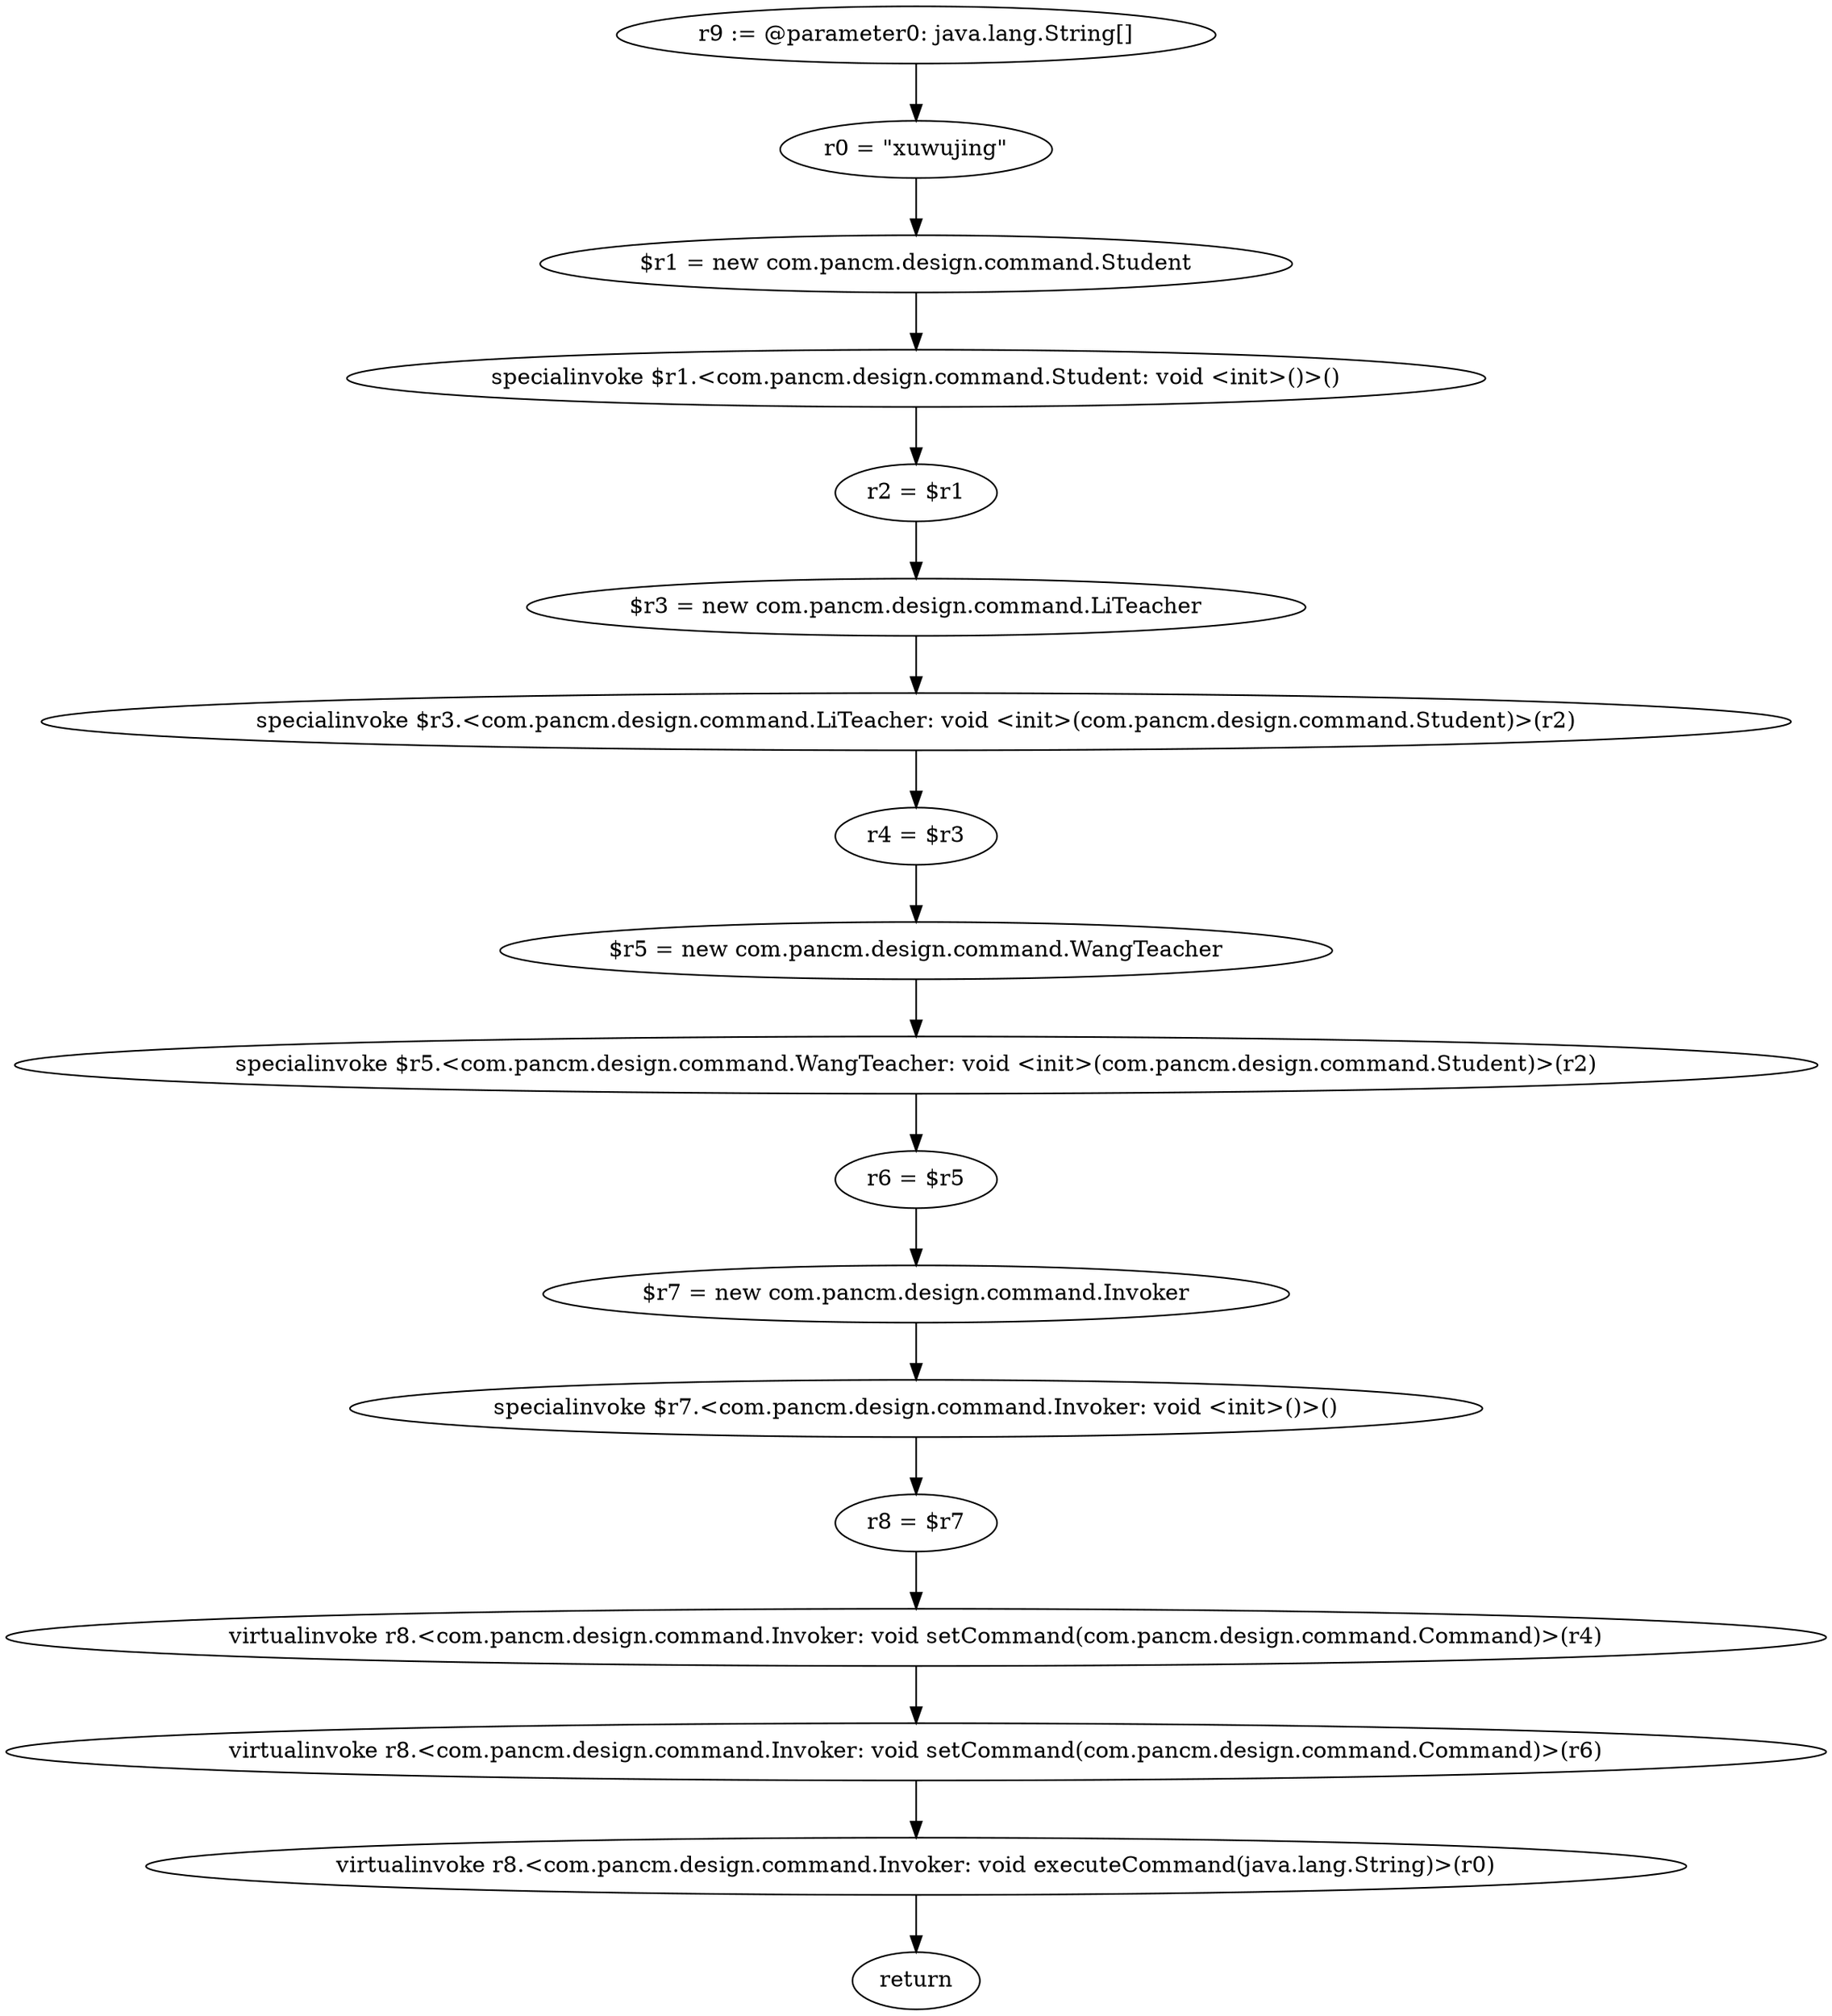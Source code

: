 digraph "unitGraph" {
    "r9 := @parameter0: java.lang.String[]"
    "r0 = \"xuwujing\""
    "$r1 = new com.pancm.design.command.Student"
    "specialinvoke $r1.<com.pancm.design.command.Student: void <init>()>()"
    "r2 = $r1"
    "$r3 = new com.pancm.design.command.LiTeacher"
    "specialinvoke $r3.<com.pancm.design.command.LiTeacher: void <init>(com.pancm.design.command.Student)>(r2)"
    "r4 = $r3"
    "$r5 = new com.pancm.design.command.WangTeacher"
    "specialinvoke $r5.<com.pancm.design.command.WangTeacher: void <init>(com.pancm.design.command.Student)>(r2)"
    "r6 = $r5"
    "$r7 = new com.pancm.design.command.Invoker"
    "specialinvoke $r7.<com.pancm.design.command.Invoker: void <init>()>()"
    "r8 = $r7"
    "virtualinvoke r8.<com.pancm.design.command.Invoker: void setCommand(com.pancm.design.command.Command)>(r4)"
    "virtualinvoke r8.<com.pancm.design.command.Invoker: void setCommand(com.pancm.design.command.Command)>(r6)"
    "virtualinvoke r8.<com.pancm.design.command.Invoker: void executeCommand(java.lang.String)>(r0)"
    "return"
    "r9 := @parameter0: java.lang.String[]"->"r0 = \"xuwujing\"";
    "r0 = \"xuwujing\""->"$r1 = new com.pancm.design.command.Student";
    "$r1 = new com.pancm.design.command.Student"->"specialinvoke $r1.<com.pancm.design.command.Student: void <init>()>()";
    "specialinvoke $r1.<com.pancm.design.command.Student: void <init>()>()"->"r2 = $r1";
    "r2 = $r1"->"$r3 = new com.pancm.design.command.LiTeacher";
    "$r3 = new com.pancm.design.command.LiTeacher"->"specialinvoke $r3.<com.pancm.design.command.LiTeacher: void <init>(com.pancm.design.command.Student)>(r2)";
    "specialinvoke $r3.<com.pancm.design.command.LiTeacher: void <init>(com.pancm.design.command.Student)>(r2)"->"r4 = $r3";
    "r4 = $r3"->"$r5 = new com.pancm.design.command.WangTeacher";
    "$r5 = new com.pancm.design.command.WangTeacher"->"specialinvoke $r5.<com.pancm.design.command.WangTeacher: void <init>(com.pancm.design.command.Student)>(r2)";
    "specialinvoke $r5.<com.pancm.design.command.WangTeacher: void <init>(com.pancm.design.command.Student)>(r2)"->"r6 = $r5";
    "r6 = $r5"->"$r7 = new com.pancm.design.command.Invoker";
    "$r7 = new com.pancm.design.command.Invoker"->"specialinvoke $r7.<com.pancm.design.command.Invoker: void <init>()>()";
    "specialinvoke $r7.<com.pancm.design.command.Invoker: void <init>()>()"->"r8 = $r7";
    "r8 = $r7"->"virtualinvoke r8.<com.pancm.design.command.Invoker: void setCommand(com.pancm.design.command.Command)>(r4)";
    "virtualinvoke r8.<com.pancm.design.command.Invoker: void setCommand(com.pancm.design.command.Command)>(r4)"->"virtualinvoke r8.<com.pancm.design.command.Invoker: void setCommand(com.pancm.design.command.Command)>(r6)";
    "virtualinvoke r8.<com.pancm.design.command.Invoker: void setCommand(com.pancm.design.command.Command)>(r6)"->"virtualinvoke r8.<com.pancm.design.command.Invoker: void executeCommand(java.lang.String)>(r0)";
    "virtualinvoke r8.<com.pancm.design.command.Invoker: void executeCommand(java.lang.String)>(r0)"->"return";
}
